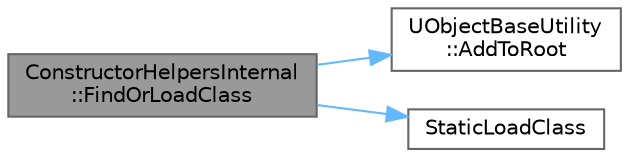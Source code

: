 digraph "ConstructorHelpersInternal::FindOrLoadClass"
{
 // INTERACTIVE_SVG=YES
 // LATEX_PDF_SIZE
  bgcolor="transparent";
  edge [fontname=Helvetica,fontsize=10,labelfontname=Helvetica,labelfontsize=10];
  node [fontname=Helvetica,fontsize=10,shape=box,height=0.2,width=0.4];
  rankdir="LR";
  Node1 [id="Node000001",label="ConstructorHelpersInternal\l::FindOrLoadClass",height=0.2,width=0.4,color="gray40", fillcolor="grey60", style="filled", fontcolor="black",tooltip=" "];
  Node1 -> Node2 [id="edge1_Node000001_Node000002",color="steelblue1",style="solid",tooltip=" "];
  Node2 [id="Node000002",label="UObjectBaseUtility\l::AddToRoot",height=0.2,width=0.4,color="grey40", fillcolor="white", style="filled",URL="$d6/d7b/classUObjectBaseUtility.html#a09de1d07c5fcaa78b4634ae2fc3812f9",tooltip="Add an object to the root set."];
  Node1 -> Node3 [id="edge2_Node000001_Node000003",color="steelblue1",style="solid",tooltip=" "];
  Node3 [id="Node000003",label="StaticLoadClass",height=0.2,width=0.4,color="grey40", fillcolor="white", style="filled",URL="$d0/da9/UObjectGlobals_8h.html#a92a17a3326230c5d82efebab14e664df",tooltip="Version of StaticLoadObject() that will load classes."];
}
